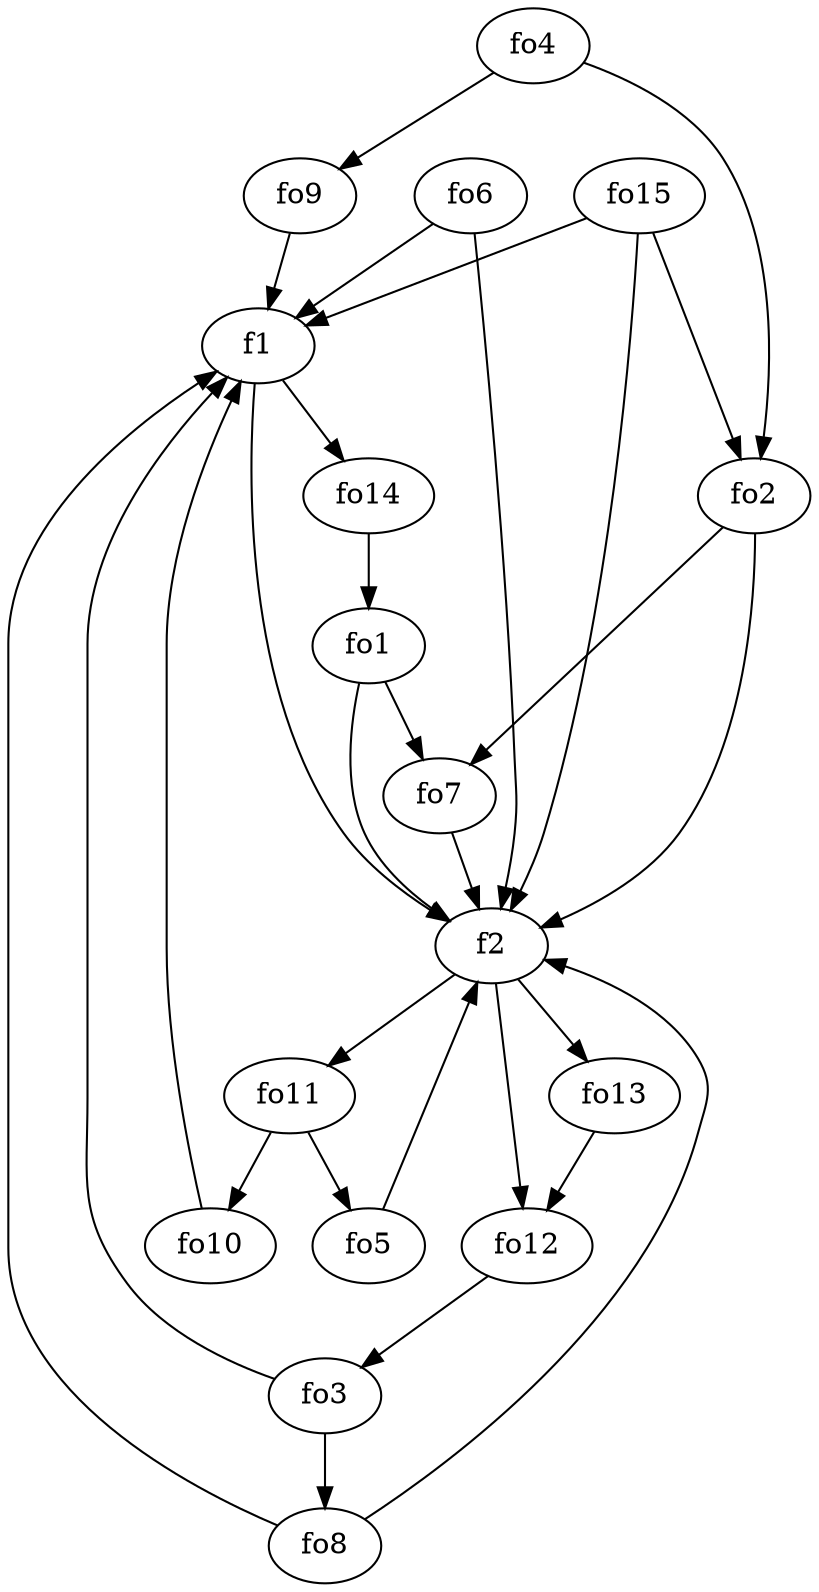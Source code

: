 strict digraph  {
f1;
f2;
fo1;
fo2;
fo3;
fo4;
fo5;
fo6;
fo7;
fo8;
fo9;
fo10;
fo11;
fo12;
fo13;
fo14;
fo15;
f1 -> f2  [weight=2];
f1 -> fo14  [weight=2];
f2 -> fo12  [weight=2];
f2 -> fo13  [weight=2];
f2 -> fo11  [weight=2];
fo1 -> fo7  [weight=2];
fo1 -> f2  [weight=2];
fo2 -> f2  [weight=2];
fo2 -> fo7  [weight=2];
fo3 -> f1  [weight=2];
fo3 -> fo8  [weight=2];
fo4 -> fo9  [weight=2];
fo4 -> fo2  [weight=2];
fo5 -> f2  [weight=2];
fo6 -> f1  [weight=2];
fo6 -> f2  [weight=2];
fo7 -> f2  [weight=2];
fo8 -> f2  [weight=2];
fo8 -> f1  [weight=2];
fo9 -> f1  [weight=2];
fo10 -> f1  [weight=2];
fo11 -> fo10  [weight=2];
fo11 -> fo5  [weight=2];
fo12 -> fo3  [weight=2];
fo13 -> fo12  [weight=2];
fo14 -> fo1  [weight=2];
fo15 -> f1  [weight=2];
fo15 -> f2  [weight=2];
fo15 -> fo2  [weight=2];
}

